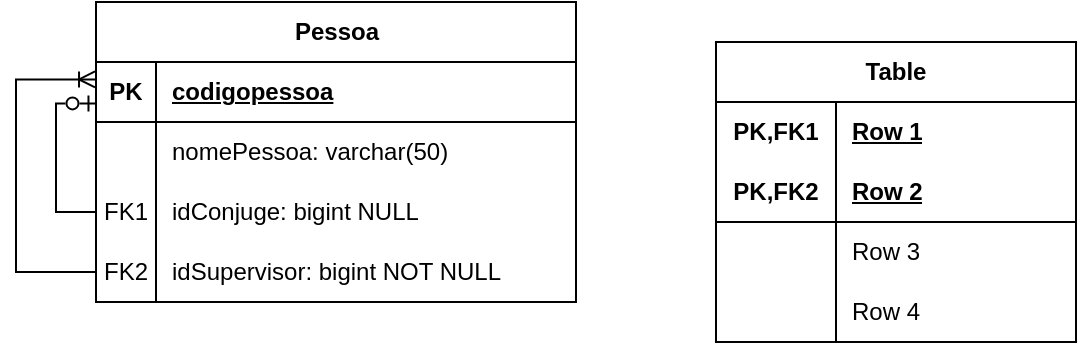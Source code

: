<mxfile version="28.1.2">
  <diagram name="Página-1" id="4LtKs2egv7IMQ5CoFYMM">
    <mxGraphModel dx="458" dy="271" grid="1" gridSize="10" guides="1" tooltips="1" connect="1" arrows="1" fold="1" page="1" pageScale="1" pageWidth="827" pageHeight="1169" math="0" shadow="0" adaptiveColors="none">
      <root>
        <mxCell id="0" />
        <mxCell id="1" parent="0" />
        <mxCell id="pJ67ETkopfBpscHhz8Sm-31" style="edgeStyle=orthogonalEdgeStyle;rounded=0;orthogonalLoop=1;jettySize=auto;html=1;entryX=0;entryY=0.5;entryDx=0;entryDy=0;startArrow=ERzeroToOne;startFill=0;endArrow=none;endFill=0;exitX=0.001;exitY=0.69;exitDx=0;exitDy=0;exitPerimeter=0;" edge="1" parent="1" source="pJ67ETkopfBpscHhz8Sm-16" target="pJ67ETkopfBpscHhz8Sm-22">
          <mxGeometry relative="1" as="geometry" />
        </mxCell>
        <mxCell id="pJ67ETkopfBpscHhz8Sm-2" value="Table" style="shape=table;startSize=30;container=1;collapsible=1;childLayout=tableLayout;fixedRows=1;rowLines=0;fontStyle=1;align=center;resizeLast=1;html=1;whiteSpace=wrap;" vertex="1" parent="1">
          <mxGeometry x="380" y="150" width="180" height="150" as="geometry" />
        </mxCell>
        <mxCell id="pJ67ETkopfBpscHhz8Sm-3" value="" style="shape=tableRow;horizontal=0;startSize=0;swimlaneHead=0;swimlaneBody=0;fillColor=none;collapsible=0;dropTarget=0;points=[[0,0.5],[1,0.5]];portConstraint=eastwest;top=0;left=0;right=0;bottom=0;html=1;" vertex="1" parent="pJ67ETkopfBpscHhz8Sm-2">
          <mxGeometry y="30" width="180" height="30" as="geometry" />
        </mxCell>
        <mxCell id="pJ67ETkopfBpscHhz8Sm-4" value="PK,FK1" style="shape=partialRectangle;connectable=0;fillColor=none;top=0;left=0;bottom=0;right=0;fontStyle=1;overflow=hidden;html=1;whiteSpace=wrap;" vertex="1" parent="pJ67ETkopfBpscHhz8Sm-3">
          <mxGeometry width="60" height="30" as="geometry">
            <mxRectangle width="60" height="30" as="alternateBounds" />
          </mxGeometry>
        </mxCell>
        <mxCell id="pJ67ETkopfBpscHhz8Sm-5" value="Row 1" style="shape=partialRectangle;connectable=0;fillColor=none;top=0;left=0;bottom=0;right=0;align=left;spacingLeft=6;fontStyle=5;overflow=hidden;html=1;whiteSpace=wrap;" vertex="1" parent="pJ67ETkopfBpscHhz8Sm-3">
          <mxGeometry x="60" width="120" height="30" as="geometry">
            <mxRectangle width="120" height="30" as="alternateBounds" />
          </mxGeometry>
        </mxCell>
        <mxCell id="pJ67ETkopfBpscHhz8Sm-6" value="" style="shape=tableRow;horizontal=0;startSize=0;swimlaneHead=0;swimlaneBody=0;fillColor=none;collapsible=0;dropTarget=0;points=[[0,0.5],[1,0.5]];portConstraint=eastwest;top=0;left=0;right=0;bottom=1;html=1;" vertex="1" parent="pJ67ETkopfBpscHhz8Sm-2">
          <mxGeometry y="60" width="180" height="30" as="geometry" />
        </mxCell>
        <mxCell id="pJ67ETkopfBpscHhz8Sm-7" value="PK,FK2" style="shape=partialRectangle;connectable=0;fillColor=none;top=0;left=0;bottom=0;right=0;fontStyle=1;overflow=hidden;html=1;whiteSpace=wrap;" vertex="1" parent="pJ67ETkopfBpscHhz8Sm-6">
          <mxGeometry width="60" height="30" as="geometry">
            <mxRectangle width="60" height="30" as="alternateBounds" />
          </mxGeometry>
        </mxCell>
        <mxCell id="pJ67ETkopfBpscHhz8Sm-8" value="Row 2" style="shape=partialRectangle;connectable=0;fillColor=none;top=0;left=0;bottom=0;right=0;align=left;spacingLeft=6;fontStyle=5;overflow=hidden;html=1;whiteSpace=wrap;" vertex="1" parent="pJ67ETkopfBpscHhz8Sm-6">
          <mxGeometry x="60" width="120" height="30" as="geometry">
            <mxRectangle width="120" height="30" as="alternateBounds" />
          </mxGeometry>
        </mxCell>
        <mxCell id="pJ67ETkopfBpscHhz8Sm-9" value="" style="shape=tableRow;horizontal=0;startSize=0;swimlaneHead=0;swimlaneBody=0;fillColor=none;collapsible=0;dropTarget=0;points=[[0,0.5],[1,0.5]];portConstraint=eastwest;top=0;left=0;right=0;bottom=0;html=1;" vertex="1" parent="pJ67ETkopfBpscHhz8Sm-2">
          <mxGeometry y="90" width="180" height="30" as="geometry" />
        </mxCell>
        <mxCell id="pJ67ETkopfBpscHhz8Sm-10" value="" style="shape=partialRectangle;connectable=0;fillColor=none;top=0;left=0;bottom=0;right=0;editable=1;overflow=hidden;html=1;whiteSpace=wrap;" vertex="1" parent="pJ67ETkopfBpscHhz8Sm-9">
          <mxGeometry width="60" height="30" as="geometry">
            <mxRectangle width="60" height="30" as="alternateBounds" />
          </mxGeometry>
        </mxCell>
        <mxCell id="pJ67ETkopfBpscHhz8Sm-11" value="Row 3" style="shape=partialRectangle;connectable=0;fillColor=none;top=0;left=0;bottom=0;right=0;align=left;spacingLeft=6;overflow=hidden;html=1;whiteSpace=wrap;" vertex="1" parent="pJ67ETkopfBpscHhz8Sm-9">
          <mxGeometry x="60" width="120" height="30" as="geometry">
            <mxRectangle width="120" height="30" as="alternateBounds" />
          </mxGeometry>
        </mxCell>
        <mxCell id="pJ67ETkopfBpscHhz8Sm-12" value="" style="shape=tableRow;horizontal=0;startSize=0;swimlaneHead=0;swimlaneBody=0;fillColor=none;collapsible=0;dropTarget=0;points=[[0,0.5],[1,0.5]];portConstraint=eastwest;top=0;left=0;right=0;bottom=0;html=1;" vertex="1" parent="pJ67ETkopfBpscHhz8Sm-2">
          <mxGeometry y="120" width="180" height="30" as="geometry" />
        </mxCell>
        <mxCell id="pJ67ETkopfBpscHhz8Sm-13" value="" style="shape=partialRectangle;connectable=0;fillColor=none;top=0;left=0;bottom=0;right=0;editable=1;overflow=hidden;html=1;whiteSpace=wrap;" vertex="1" parent="pJ67ETkopfBpscHhz8Sm-12">
          <mxGeometry width="60" height="30" as="geometry">
            <mxRectangle width="60" height="30" as="alternateBounds" />
          </mxGeometry>
        </mxCell>
        <mxCell id="pJ67ETkopfBpscHhz8Sm-14" value="Row 4" style="shape=partialRectangle;connectable=0;fillColor=none;top=0;left=0;bottom=0;right=0;align=left;spacingLeft=6;overflow=hidden;html=1;whiteSpace=wrap;" vertex="1" parent="pJ67ETkopfBpscHhz8Sm-12">
          <mxGeometry x="60" width="120" height="30" as="geometry">
            <mxRectangle width="120" height="30" as="alternateBounds" />
          </mxGeometry>
        </mxCell>
        <mxCell id="pJ67ETkopfBpscHhz8Sm-15" value="Pessoa" style="shape=table;startSize=30;container=1;collapsible=1;childLayout=tableLayout;fixedRows=1;rowLines=0;fontStyle=1;align=center;resizeLast=1;html=1;" vertex="1" parent="1">
          <mxGeometry x="70" y="130" width="240" height="150" as="geometry" />
        </mxCell>
        <mxCell id="pJ67ETkopfBpscHhz8Sm-16" value="" style="shape=tableRow;horizontal=0;startSize=0;swimlaneHead=0;swimlaneBody=0;fillColor=none;collapsible=0;dropTarget=0;points=[[0,0.5],[1,0.5]];portConstraint=eastwest;top=0;left=0;right=0;bottom=1;" vertex="1" parent="pJ67ETkopfBpscHhz8Sm-15">
          <mxGeometry y="30" width="240" height="30" as="geometry" />
        </mxCell>
        <mxCell id="pJ67ETkopfBpscHhz8Sm-17" value="PK" style="shape=partialRectangle;connectable=0;fillColor=none;top=0;left=0;bottom=0;right=0;fontStyle=1;overflow=hidden;whiteSpace=wrap;html=1;" vertex="1" parent="pJ67ETkopfBpscHhz8Sm-16">
          <mxGeometry width="30" height="30" as="geometry">
            <mxRectangle width="30" height="30" as="alternateBounds" />
          </mxGeometry>
        </mxCell>
        <mxCell id="pJ67ETkopfBpscHhz8Sm-18" value="codigopessoa" style="shape=partialRectangle;connectable=0;fillColor=none;top=0;left=0;bottom=0;right=0;align=left;spacingLeft=6;fontStyle=5;overflow=hidden;whiteSpace=wrap;html=1;" vertex="1" parent="pJ67ETkopfBpscHhz8Sm-16">
          <mxGeometry x="30" width="210" height="30" as="geometry">
            <mxRectangle width="210" height="30" as="alternateBounds" />
          </mxGeometry>
        </mxCell>
        <mxCell id="pJ67ETkopfBpscHhz8Sm-19" value="" style="shape=tableRow;horizontal=0;startSize=0;swimlaneHead=0;swimlaneBody=0;fillColor=none;collapsible=0;dropTarget=0;points=[[0,0.5],[1,0.5]];portConstraint=eastwest;top=0;left=0;right=0;bottom=0;" vertex="1" parent="pJ67ETkopfBpscHhz8Sm-15">
          <mxGeometry y="60" width="240" height="30" as="geometry" />
        </mxCell>
        <mxCell id="pJ67ETkopfBpscHhz8Sm-20" value="" style="shape=partialRectangle;connectable=0;fillColor=none;top=0;left=0;bottom=0;right=0;editable=1;overflow=hidden;whiteSpace=wrap;html=1;" vertex="1" parent="pJ67ETkopfBpscHhz8Sm-19">
          <mxGeometry width="30" height="30" as="geometry">
            <mxRectangle width="30" height="30" as="alternateBounds" />
          </mxGeometry>
        </mxCell>
        <mxCell id="pJ67ETkopfBpscHhz8Sm-21" value="nomePessoa: varchar(50)" style="shape=partialRectangle;connectable=0;fillColor=none;top=0;left=0;bottom=0;right=0;align=left;spacingLeft=6;overflow=hidden;whiteSpace=wrap;html=1;" vertex="1" parent="pJ67ETkopfBpscHhz8Sm-19">
          <mxGeometry x="30" width="210" height="30" as="geometry">
            <mxRectangle width="210" height="30" as="alternateBounds" />
          </mxGeometry>
        </mxCell>
        <mxCell id="pJ67ETkopfBpscHhz8Sm-22" value="" style="shape=tableRow;horizontal=0;startSize=0;swimlaneHead=0;swimlaneBody=0;fillColor=none;collapsible=0;dropTarget=0;points=[[0,0.5],[1,0.5]];portConstraint=eastwest;top=0;left=0;right=0;bottom=0;" vertex="1" parent="pJ67ETkopfBpscHhz8Sm-15">
          <mxGeometry y="90" width="240" height="30" as="geometry" />
        </mxCell>
        <mxCell id="pJ67ETkopfBpscHhz8Sm-23" value="FK1" style="shape=partialRectangle;connectable=0;fillColor=none;top=0;left=0;bottom=0;right=0;editable=1;overflow=hidden;whiteSpace=wrap;html=1;" vertex="1" parent="pJ67ETkopfBpscHhz8Sm-22">
          <mxGeometry width="30" height="30" as="geometry">
            <mxRectangle width="30" height="30" as="alternateBounds" />
          </mxGeometry>
        </mxCell>
        <mxCell id="pJ67ETkopfBpscHhz8Sm-24" value="idConjuge: bigint NULL" style="shape=partialRectangle;connectable=0;fillColor=none;top=0;left=0;bottom=0;right=0;align=left;spacingLeft=6;overflow=hidden;whiteSpace=wrap;html=1;" vertex="1" parent="pJ67ETkopfBpscHhz8Sm-22">
          <mxGeometry x="30" width="210" height="30" as="geometry">
            <mxRectangle width="210" height="30" as="alternateBounds" />
          </mxGeometry>
        </mxCell>
        <mxCell id="pJ67ETkopfBpscHhz8Sm-25" value="" style="shape=tableRow;horizontal=0;startSize=0;swimlaneHead=0;swimlaneBody=0;fillColor=none;collapsible=0;dropTarget=0;points=[[0,0.5],[1,0.5]];portConstraint=eastwest;top=0;left=0;right=0;bottom=0;" vertex="1" parent="pJ67ETkopfBpscHhz8Sm-15">
          <mxGeometry y="120" width="240" height="30" as="geometry" />
        </mxCell>
        <mxCell id="pJ67ETkopfBpscHhz8Sm-26" value="FK2" style="shape=partialRectangle;connectable=0;fillColor=none;top=0;left=0;bottom=0;right=0;editable=1;overflow=hidden;whiteSpace=wrap;html=1;" vertex="1" parent="pJ67ETkopfBpscHhz8Sm-25">
          <mxGeometry width="30" height="30" as="geometry">
            <mxRectangle width="30" height="30" as="alternateBounds" />
          </mxGeometry>
        </mxCell>
        <mxCell id="pJ67ETkopfBpscHhz8Sm-27" value="idSupervisor: bigint NOT NULL" style="shape=partialRectangle;connectable=0;fillColor=none;top=0;left=0;bottom=0;right=0;align=left;spacingLeft=6;overflow=hidden;whiteSpace=wrap;html=1;" vertex="1" parent="pJ67ETkopfBpscHhz8Sm-25">
          <mxGeometry x="30" width="210" height="30" as="geometry">
            <mxRectangle width="210" height="30" as="alternateBounds" />
          </mxGeometry>
        </mxCell>
        <mxCell id="pJ67ETkopfBpscHhz8Sm-34" style="edgeStyle=orthogonalEdgeStyle;rounded=0;orthogonalLoop=1;jettySize=auto;html=1;entryX=-0.002;entryY=0.291;entryDx=0;entryDy=0;entryPerimeter=0;endArrow=ERoneToMany;endFill=0;" edge="1" parent="pJ67ETkopfBpscHhz8Sm-15" source="pJ67ETkopfBpscHhz8Sm-25" target="pJ67ETkopfBpscHhz8Sm-16">
          <mxGeometry relative="1" as="geometry">
            <Array as="points">
              <mxPoint x="-40" y="135" />
              <mxPoint x="-40" y="39" />
            </Array>
          </mxGeometry>
        </mxCell>
      </root>
    </mxGraphModel>
  </diagram>
</mxfile>
